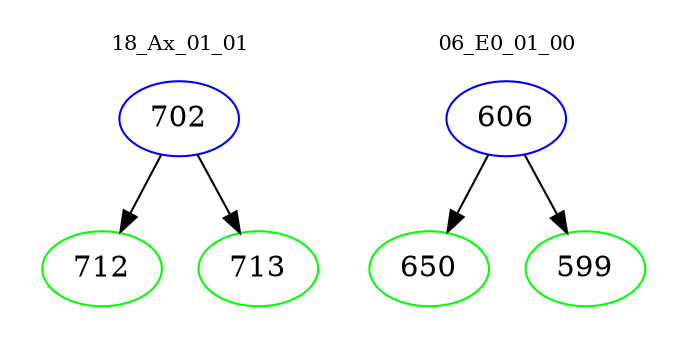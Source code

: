 digraph{
subgraph cluster_0 {
color = white
label = "18_Ax_01_01";
fontsize=10;
T0_702 [label="702", color="blue"]
T0_702 -> T0_712 [color="black"]
T0_712 [label="712", color="green"]
T0_702 -> T0_713 [color="black"]
T0_713 [label="713", color="green"]
}
subgraph cluster_1 {
color = white
label = "06_E0_01_00";
fontsize=10;
T1_606 [label="606", color="blue"]
T1_606 -> T1_650 [color="black"]
T1_650 [label="650", color="green"]
T1_606 -> T1_599 [color="black"]
T1_599 [label="599", color="green"]
}
}
